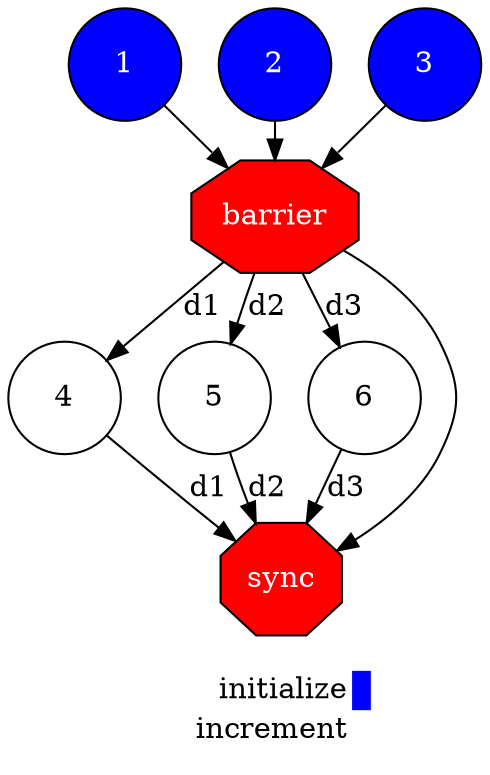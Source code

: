 digraph {
  rankdir=TB;
  labeljust="l";
  subgraph dependence_graph {
    ranksep=0.20;
    node[height=0.75];

1[shape=circle, style=filled fillcolor="#0000ff" fontcolor="#ffffff"];
2[shape=circle, style=filled fillcolor="#0000ff" fontcolor="#ffffff"];
3[shape=circle, style=filled fillcolor="#0000ff" fontcolor="#ffffff"];
Synchro1[label="barrier", shape=octagon, style=filled fillcolor="#ff0000" fontcolor="#FFFFFF"];
1 -> Synchro1;
2 -> Synchro1;
3 -> Synchro1;
4[shape=circle, style=filled fillcolor="#ffffff" fontcolor="#000000"];
Synchro1 -> 4[ label="d1" ];
5[shape=circle, style=filled fillcolor="#ffffff" fontcolor="#000000"];
Synchro1 -> 5[ label="d2" ];
6[shape=circle, style=filled fillcolor="#ffffff" fontcolor="#000000"];
Synchro1 -> 6[ label="d3" ];
Synchro2[label="sync", shape=octagon, style=filled fillcolor="#ff0000" fontcolor="#FFFFFF"];
Synchro1 -> Synchro2;
4 -> Synchro2[ label="d1" ];
5 -> Synchro2[ label="d2" ];
6 -> Synchro2[ label="d3" ];  }
  subgraph legend {
    rank=sink;
    node [shape=plaintext, height=0.75];
    ranksep=0.20;
    label = "Legend";
    key [label=<
      <table border="0" cellpadding="2" cellspacing="0" cellborder="0">
<tr>
<td align="right">initialize</td>
<td bgcolor="#0000ff">&nbsp;</td>
</tr>
<tr>
<td align="right">increment</td>
<td bgcolor="#ffffff">&nbsp;</td>
</tr>
      </table>
    >]
  }
}
